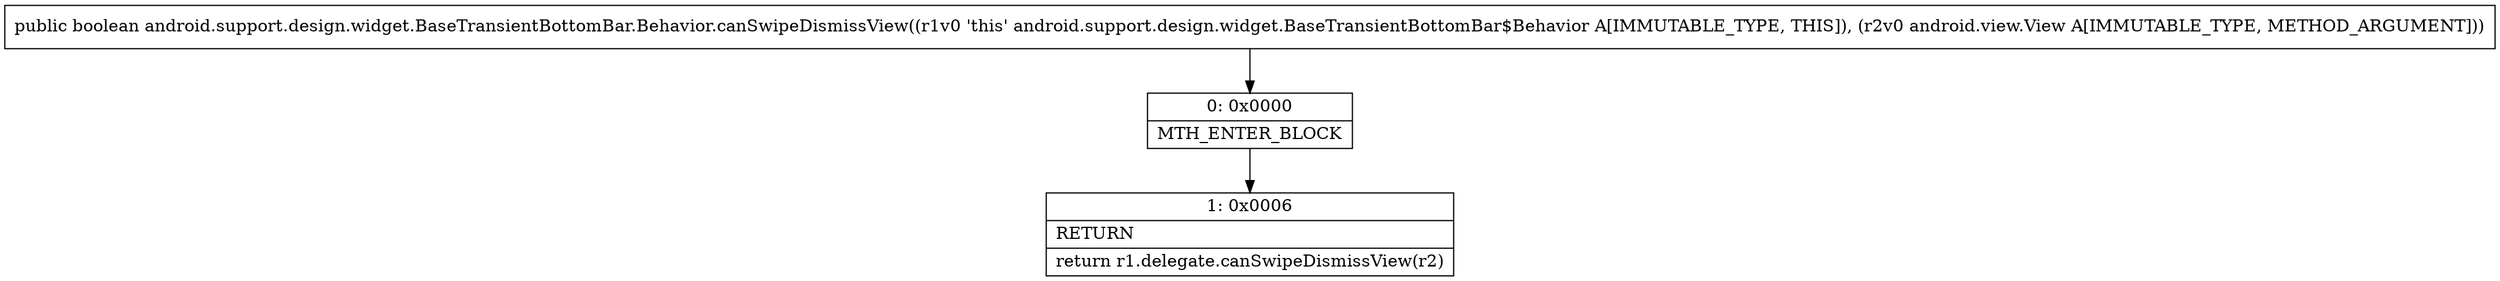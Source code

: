 digraph "CFG forandroid.support.design.widget.BaseTransientBottomBar.Behavior.canSwipeDismissView(Landroid\/view\/View;)Z" {
Node_0 [shape=record,label="{0\:\ 0x0000|MTH_ENTER_BLOCK\l}"];
Node_1 [shape=record,label="{1\:\ 0x0006|RETURN\l|return r1.delegate.canSwipeDismissView(r2)\l}"];
MethodNode[shape=record,label="{public boolean android.support.design.widget.BaseTransientBottomBar.Behavior.canSwipeDismissView((r1v0 'this' android.support.design.widget.BaseTransientBottomBar$Behavior A[IMMUTABLE_TYPE, THIS]), (r2v0 android.view.View A[IMMUTABLE_TYPE, METHOD_ARGUMENT])) }"];
MethodNode -> Node_0;
Node_0 -> Node_1;
}

